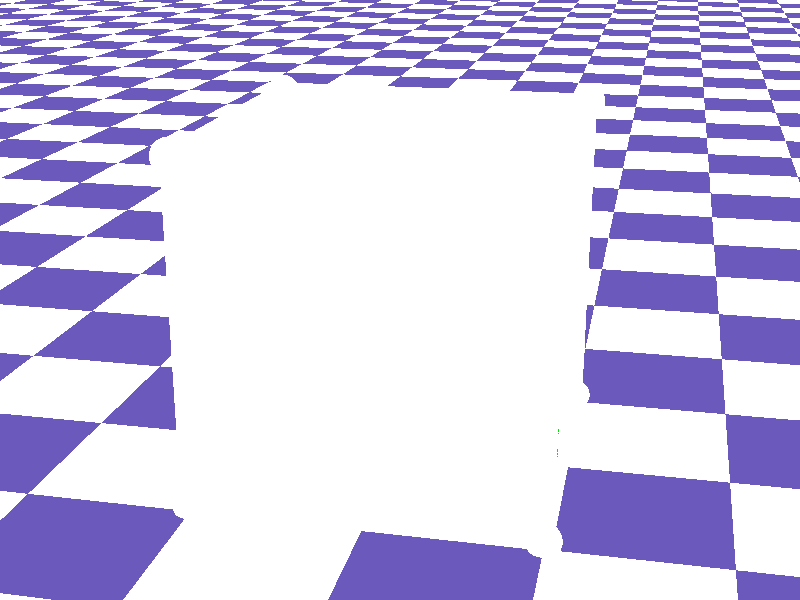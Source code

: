 //	Persistence of Vision Raytracer Version 3.5 Scene Description File
//	File: InfinityBox.pov
//	Author: Chris Huff
//
// -w320 -h240
// -w800 -h600 +a0.3
//*******************************************
#include "colors.inc"

#version 3.5;
//-------------------------------------------
global_settings {
	assumed_gamma 1
	max_trace_level 25
}

#default {finish {ambient 0}}

#declare CamLoc = < 1.5, 3.5,-7>;

camera {
	location CamLoc
	up y*image_height/image_width  right x
	look_at < 0, 1, 0>
	angle 35
}
light_source {CamLoc, color rgb 0.3}
light_source {<-50, 150,-180>, color White}
light_source {< 20, 25, 75>, color rgb 0.5}
//*******************************************
box {<-50,-1,-50>, < 50, 0, 50>
	texture {
		pigment {checker color rgb < 0.15, 0.1, 0.5>, color White}
	}
}


#declare EdgeRad = 0.05;
union {
	box {<-1, 0,-1>, < 1, 2, 1>
		texture {
			pigment {color White filter 1}
		}
		interior_texture {
			pigment {color rgb 0}
			finish {reflection 0.8}
		}
		no_shadow
	}

	cylinder {<-1, 0,-1>, < 1, 0,-1>, EdgeRad}
	cylinder {< 1, 0,-1>, < 1, 0, 1>, EdgeRad}
	cylinder {< 1, 0, 1>, <-1, 0, 1>, EdgeRad}
	cylinder {<-1, 0, 1>, <-1, 0,-1>, EdgeRad}

	cylinder {<-1, 2,-1>, < 1, 2,-1>, EdgeRad}
	cylinder {< 1, 2,-1>, < 1, 2, 1>, EdgeRad}
	cylinder {< 1, 2, 1>, <-1, 2, 1>, EdgeRad}
	cylinder {<-1, 2, 1>, <-1, 2,-1>, EdgeRad}

	cylinder {<-1, 0,-1>, <-1, 2,-1>, EdgeRad}
	cylinder {< 1, 0,-1>, < 1, 2,-1>, EdgeRad}
	cylinder {< 1, 0, 1>, < 1, 2, 1>, EdgeRad}
	cylinder {<-1, 0, 1>, <-1, 2, 1>, EdgeRad}

	sphere {<-1, 0,-1>, EdgeRad*2}
	sphere {< 1, 0,-1>, EdgeRad*2}
	sphere {< 1, 0, 1>, EdgeRad*2}
	sphere {<-1, 0, 1>, EdgeRad*2}

	sphere {<-1, 2,-1>, EdgeRad*2}
	sphere {< 1, 2,-1>, EdgeRad*2}
	sphere {< 1, 2, 1>, EdgeRad*2}
	sphere {<-1, 2, 1>, EdgeRad*2}

	texture {
		pigment {color White}
	}
	translate y*EdgeRad
}


sphere {< 0.3, 1.5, 0.4>, 0.35
	texture {
		pigment {color rgb < 0.5, 0, 0>}
		finish {
			reflection {0.5 metallic}
			diffuse 0.4

			brilliance 2
			specular 1 roughness 0.01
			metallic
		}
	}
}

sphere {<-0.5, 0.5,-0.2>, 0.1
	texture {
		pigment {color rgb < 1, 1, 0>}
		finish {
			reflection {0.5 metallic}
			diffuse 0.4

			brilliance 2
			specular 1 roughness 0.01
			metallic
		}
	}
}
box {<-0.3,-0.1,-0.2>, < 0.5, 0.1, 0.2>
	texture {
		pigment {color rgb < 0, 0.8, 0>}
		finish {
			reflection {0.5 metallic}
			diffuse 0.4

			brilliance 2
			specular 1 roughness 0.01
			metallic
		}
	}
	translate < 0.5, 0.3,-0.5>
}

//*******************************************


//-------------------------------------------
